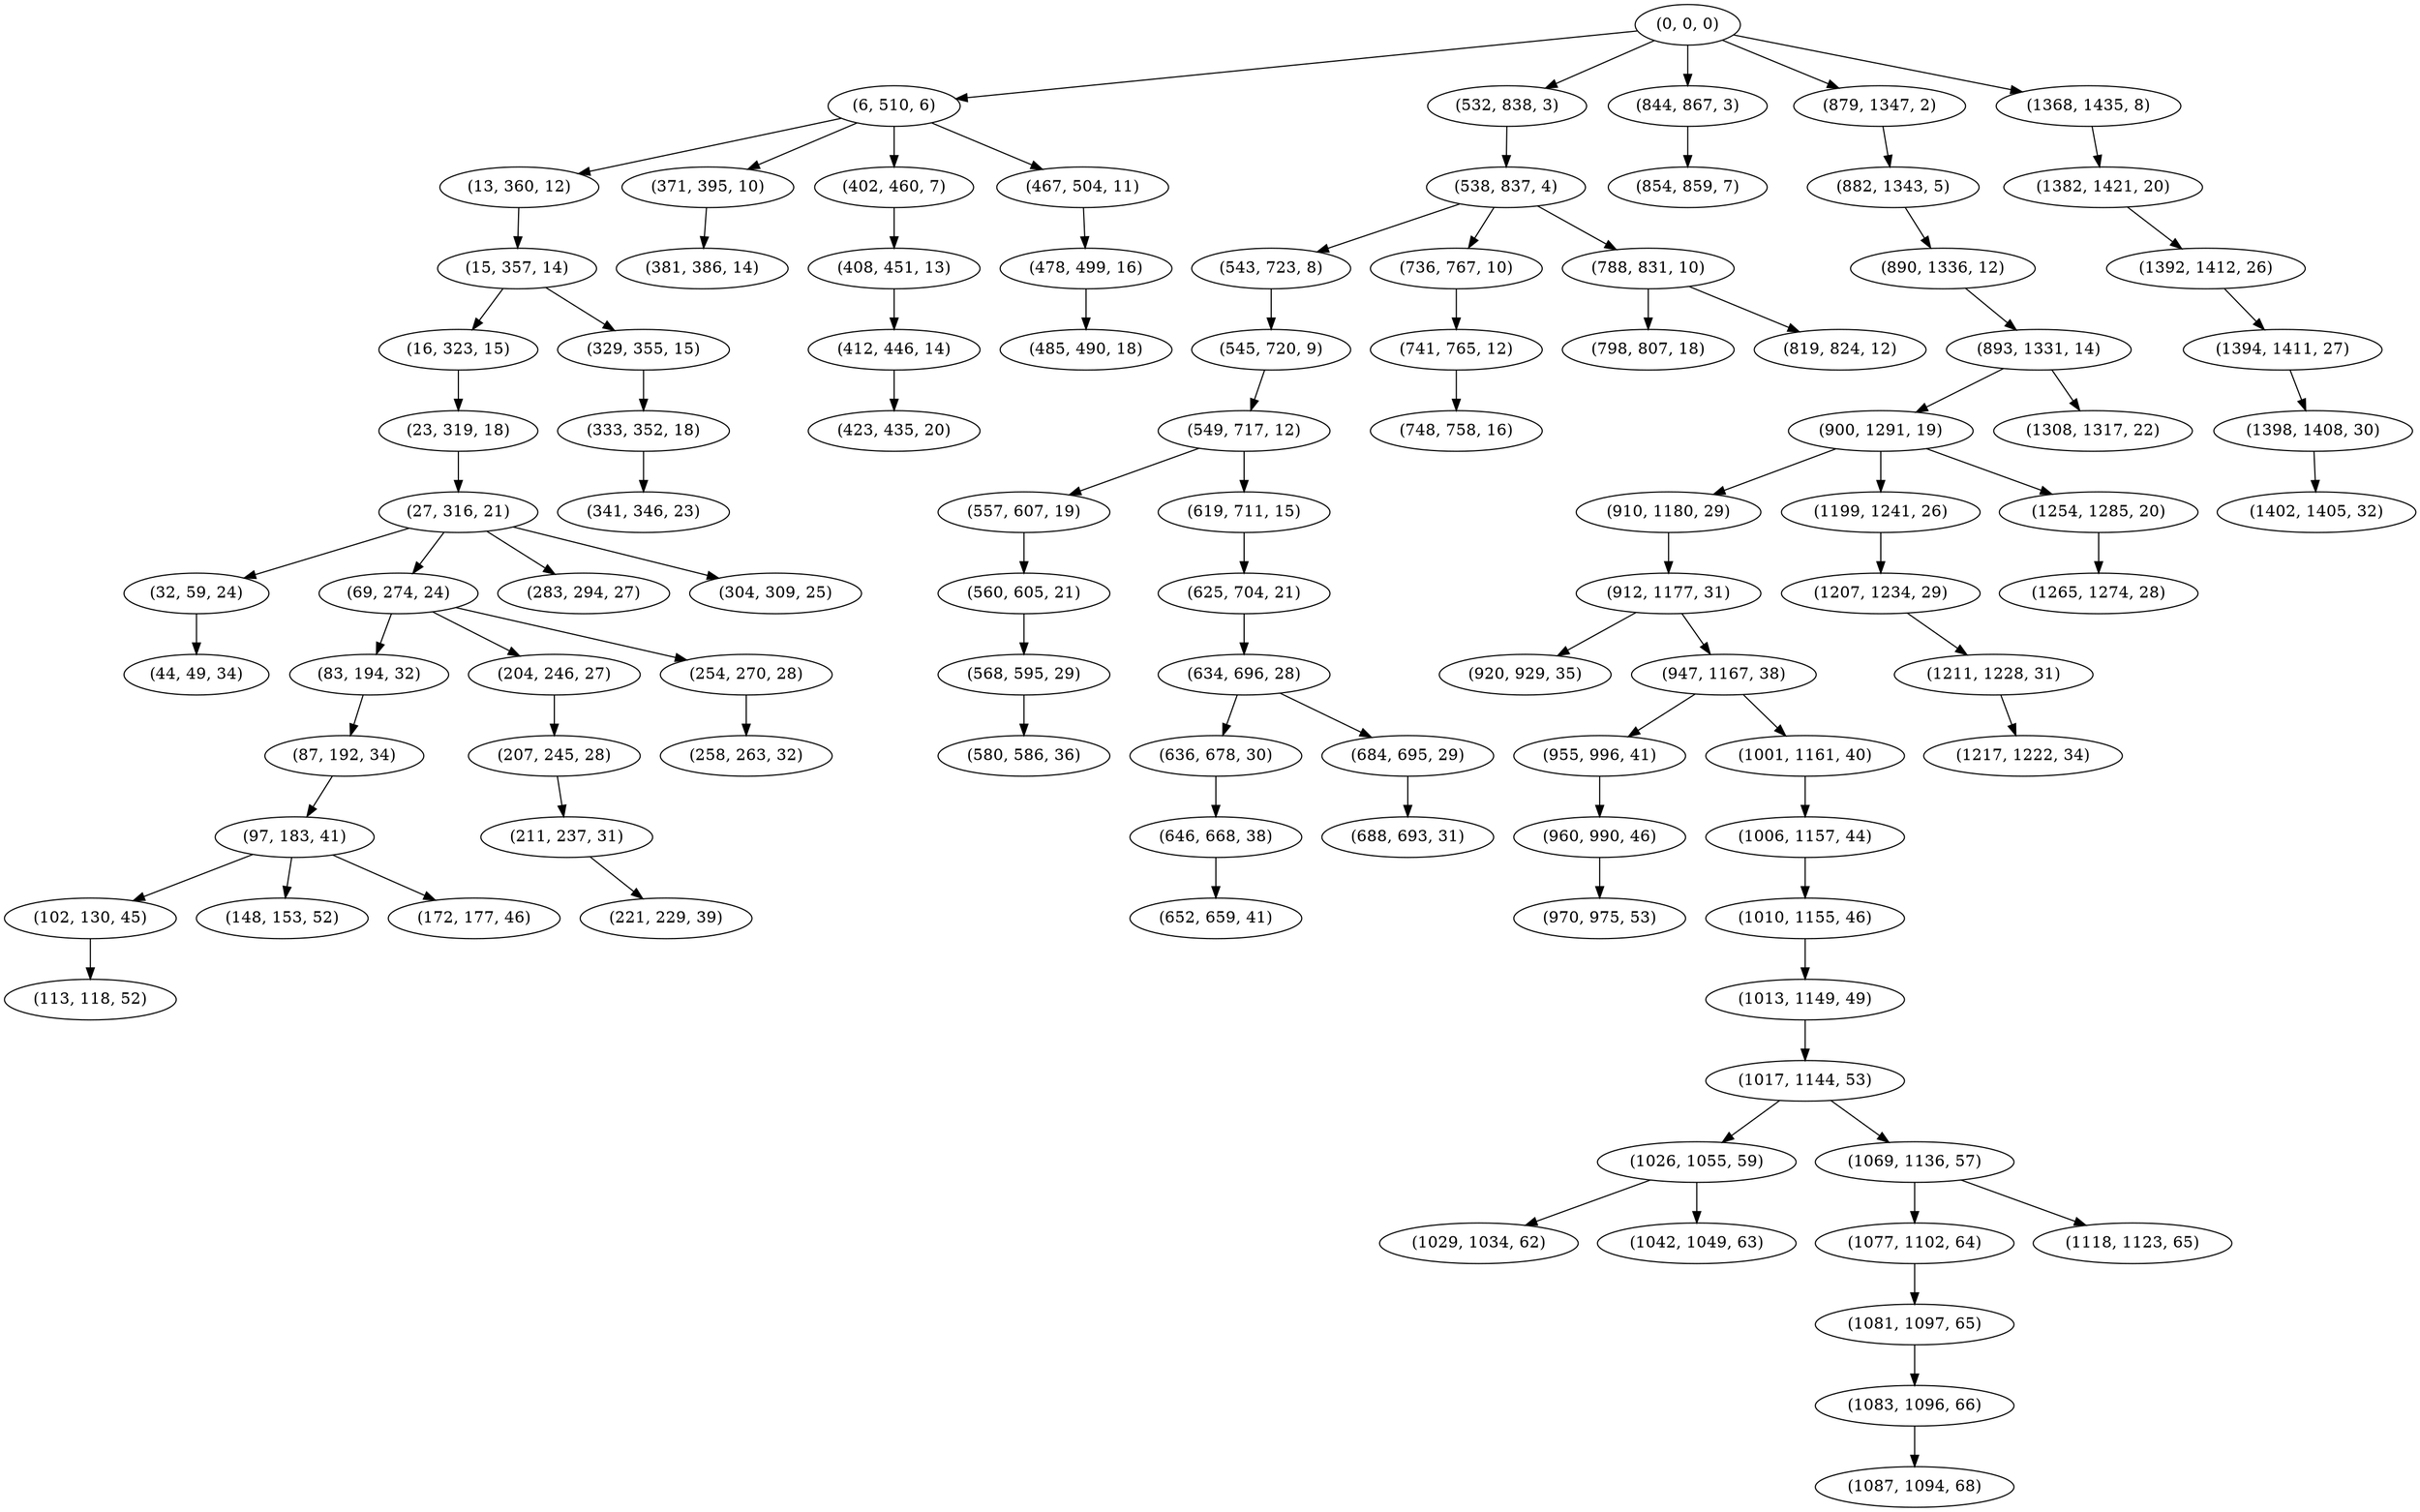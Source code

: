 digraph tree {
    "(0, 0, 0)";
    "(6, 510, 6)";
    "(13, 360, 12)";
    "(15, 357, 14)";
    "(16, 323, 15)";
    "(23, 319, 18)";
    "(27, 316, 21)";
    "(32, 59, 24)";
    "(44, 49, 34)";
    "(69, 274, 24)";
    "(83, 194, 32)";
    "(87, 192, 34)";
    "(97, 183, 41)";
    "(102, 130, 45)";
    "(113, 118, 52)";
    "(148, 153, 52)";
    "(172, 177, 46)";
    "(204, 246, 27)";
    "(207, 245, 28)";
    "(211, 237, 31)";
    "(221, 229, 39)";
    "(254, 270, 28)";
    "(258, 263, 32)";
    "(283, 294, 27)";
    "(304, 309, 25)";
    "(329, 355, 15)";
    "(333, 352, 18)";
    "(341, 346, 23)";
    "(371, 395, 10)";
    "(381, 386, 14)";
    "(402, 460, 7)";
    "(408, 451, 13)";
    "(412, 446, 14)";
    "(423, 435, 20)";
    "(467, 504, 11)";
    "(478, 499, 16)";
    "(485, 490, 18)";
    "(532, 838, 3)";
    "(538, 837, 4)";
    "(543, 723, 8)";
    "(545, 720, 9)";
    "(549, 717, 12)";
    "(557, 607, 19)";
    "(560, 605, 21)";
    "(568, 595, 29)";
    "(580, 586, 36)";
    "(619, 711, 15)";
    "(625, 704, 21)";
    "(634, 696, 28)";
    "(636, 678, 30)";
    "(646, 668, 38)";
    "(652, 659, 41)";
    "(684, 695, 29)";
    "(688, 693, 31)";
    "(736, 767, 10)";
    "(741, 765, 12)";
    "(748, 758, 16)";
    "(788, 831, 10)";
    "(798, 807, 18)";
    "(819, 824, 12)";
    "(844, 867, 3)";
    "(854, 859, 7)";
    "(879, 1347, 2)";
    "(882, 1343, 5)";
    "(890, 1336, 12)";
    "(893, 1331, 14)";
    "(900, 1291, 19)";
    "(910, 1180, 29)";
    "(912, 1177, 31)";
    "(920, 929, 35)";
    "(947, 1167, 38)";
    "(955, 996, 41)";
    "(960, 990, 46)";
    "(970, 975, 53)";
    "(1001, 1161, 40)";
    "(1006, 1157, 44)";
    "(1010, 1155, 46)";
    "(1013, 1149, 49)";
    "(1017, 1144, 53)";
    "(1026, 1055, 59)";
    "(1029, 1034, 62)";
    "(1042, 1049, 63)";
    "(1069, 1136, 57)";
    "(1077, 1102, 64)";
    "(1081, 1097, 65)";
    "(1083, 1096, 66)";
    "(1087, 1094, 68)";
    "(1118, 1123, 65)";
    "(1199, 1241, 26)";
    "(1207, 1234, 29)";
    "(1211, 1228, 31)";
    "(1217, 1222, 34)";
    "(1254, 1285, 20)";
    "(1265, 1274, 28)";
    "(1308, 1317, 22)";
    "(1368, 1435, 8)";
    "(1382, 1421, 20)";
    "(1392, 1412, 26)";
    "(1394, 1411, 27)";
    "(1398, 1408, 30)";
    "(1402, 1405, 32)";
    "(0, 0, 0)" -> "(6, 510, 6)";
    "(0, 0, 0)" -> "(532, 838, 3)";
    "(0, 0, 0)" -> "(844, 867, 3)";
    "(0, 0, 0)" -> "(879, 1347, 2)";
    "(0, 0, 0)" -> "(1368, 1435, 8)";
    "(6, 510, 6)" -> "(13, 360, 12)";
    "(6, 510, 6)" -> "(371, 395, 10)";
    "(6, 510, 6)" -> "(402, 460, 7)";
    "(6, 510, 6)" -> "(467, 504, 11)";
    "(13, 360, 12)" -> "(15, 357, 14)";
    "(15, 357, 14)" -> "(16, 323, 15)";
    "(15, 357, 14)" -> "(329, 355, 15)";
    "(16, 323, 15)" -> "(23, 319, 18)";
    "(23, 319, 18)" -> "(27, 316, 21)";
    "(27, 316, 21)" -> "(32, 59, 24)";
    "(27, 316, 21)" -> "(69, 274, 24)";
    "(27, 316, 21)" -> "(283, 294, 27)";
    "(27, 316, 21)" -> "(304, 309, 25)";
    "(32, 59, 24)" -> "(44, 49, 34)";
    "(69, 274, 24)" -> "(83, 194, 32)";
    "(69, 274, 24)" -> "(204, 246, 27)";
    "(69, 274, 24)" -> "(254, 270, 28)";
    "(83, 194, 32)" -> "(87, 192, 34)";
    "(87, 192, 34)" -> "(97, 183, 41)";
    "(97, 183, 41)" -> "(102, 130, 45)";
    "(97, 183, 41)" -> "(148, 153, 52)";
    "(97, 183, 41)" -> "(172, 177, 46)";
    "(102, 130, 45)" -> "(113, 118, 52)";
    "(204, 246, 27)" -> "(207, 245, 28)";
    "(207, 245, 28)" -> "(211, 237, 31)";
    "(211, 237, 31)" -> "(221, 229, 39)";
    "(254, 270, 28)" -> "(258, 263, 32)";
    "(329, 355, 15)" -> "(333, 352, 18)";
    "(333, 352, 18)" -> "(341, 346, 23)";
    "(371, 395, 10)" -> "(381, 386, 14)";
    "(402, 460, 7)" -> "(408, 451, 13)";
    "(408, 451, 13)" -> "(412, 446, 14)";
    "(412, 446, 14)" -> "(423, 435, 20)";
    "(467, 504, 11)" -> "(478, 499, 16)";
    "(478, 499, 16)" -> "(485, 490, 18)";
    "(532, 838, 3)" -> "(538, 837, 4)";
    "(538, 837, 4)" -> "(543, 723, 8)";
    "(538, 837, 4)" -> "(736, 767, 10)";
    "(538, 837, 4)" -> "(788, 831, 10)";
    "(543, 723, 8)" -> "(545, 720, 9)";
    "(545, 720, 9)" -> "(549, 717, 12)";
    "(549, 717, 12)" -> "(557, 607, 19)";
    "(549, 717, 12)" -> "(619, 711, 15)";
    "(557, 607, 19)" -> "(560, 605, 21)";
    "(560, 605, 21)" -> "(568, 595, 29)";
    "(568, 595, 29)" -> "(580, 586, 36)";
    "(619, 711, 15)" -> "(625, 704, 21)";
    "(625, 704, 21)" -> "(634, 696, 28)";
    "(634, 696, 28)" -> "(636, 678, 30)";
    "(634, 696, 28)" -> "(684, 695, 29)";
    "(636, 678, 30)" -> "(646, 668, 38)";
    "(646, 668, 38)" -> "(652, 659, 41)";
    "(684, 695, 29)" -> "(688, 693, 31)";
    "(736, 767, 10)" -> "(741, 765, 12)";
    "(741, 765, 12)" -> "(748, 758, 16)";
    "(788, 831, 10)" -> "(798, 807, 18)";
    "(788, 831, 10)" -> "(819, 824, 12)";
    "(844, 867, 3)" -> "(854, 859, 7)";
    "(879, 1347, 2)" -> "(882, 1343, 5)";
    "(882, 1343, 5)" -> "(890, 1336, 12)";
    "(890, 1336, 12)" -> "(893, 1331, 14)";
    "(893, 1331, 14)" -> "(900, 1291, 19)";
    "(893, 1331, 14)" -> "(1308, 1317, 22)";
    "(900, 1291, 19)" -> "(910, 1180, 29)";
    "(900, 1291, 19)" -> "(1199, 1241, 26)";
    "(900, 1291, 19)" -> "(1254, 1285, 20)";
    "(910, 1180, 29)" -> "(912, 1177, 31)";
    "(912, 1177, 31)" -> "(920, 929, 35)";
    "(912, 1177, 31)" -> "(947, 1167, 38)";
    "(947, 1167, 38)" -> "(955, 996, 41)";
    "(947, 1167, 38)" -> "(1001, 1161, 40)";
    "(955, 996, 41)" -> "(960, 990, 46)";
    "(960, 990, 46)" -> "(970, 975, 53)";
    "(1001, 1161, 40)" -> "(1006, 1157, 44)";
    "(1006, 1157, 44)" -> "(1010, 1155, 46)";
    "(1010, 1155, 46)" -> "(1013, 1149, 49)";
    "(1013, 1149, 49)" -> "(1017, 1144, 53)";
    "(1017, 1144, 53)" -> "(1026, 1055, 59)";
    "(1017, 1144, 53)" -> "(1069, 1136, 57)";
    "(1026, 1055, 59)" -> "(1029, 1034, 62)";
    "(1026, 1055, 59)" -> "(1042, 1049, 63)";
    "(1069, 1136, 57)" -> "(1077, 1102, 64)";
    "(1069, 1136, 57)" -> "(1118, 1123, 65)";
    "(1077, 1102, 64)" -> "(1081, 1097, 65)";
    "(1081, 1097, 65)" -> "(1083, 1096, 66)";
    "(1083, 1096, 66)" -> "(1087, 1094, 68)";
    "(1199, 1241, 26)" -> "(1207, 1234, 29)";
    "(1207, 1234, 29)" -> "(1211, 1228, 31)";
    "(1211, 1228, 31)" -> "(1217, 1222, 34)";
    "(1254, 1285, 20)" -> "(1265, 1274, 28)";
    "(1368, 1435, 8)" -> "(1382, 1421, 20)";
    "(1382, 1421, 20)" -> "(1392, 1412, 26)";
    "(1392, 1412, 26)" -> "(1394, 1411, 27)";
    "(1394, 1411, 27)" -> "(1398, 1408, 30)";
    "(1398, 1408, 30)" -> "(1402, 1405, 32)";
}

